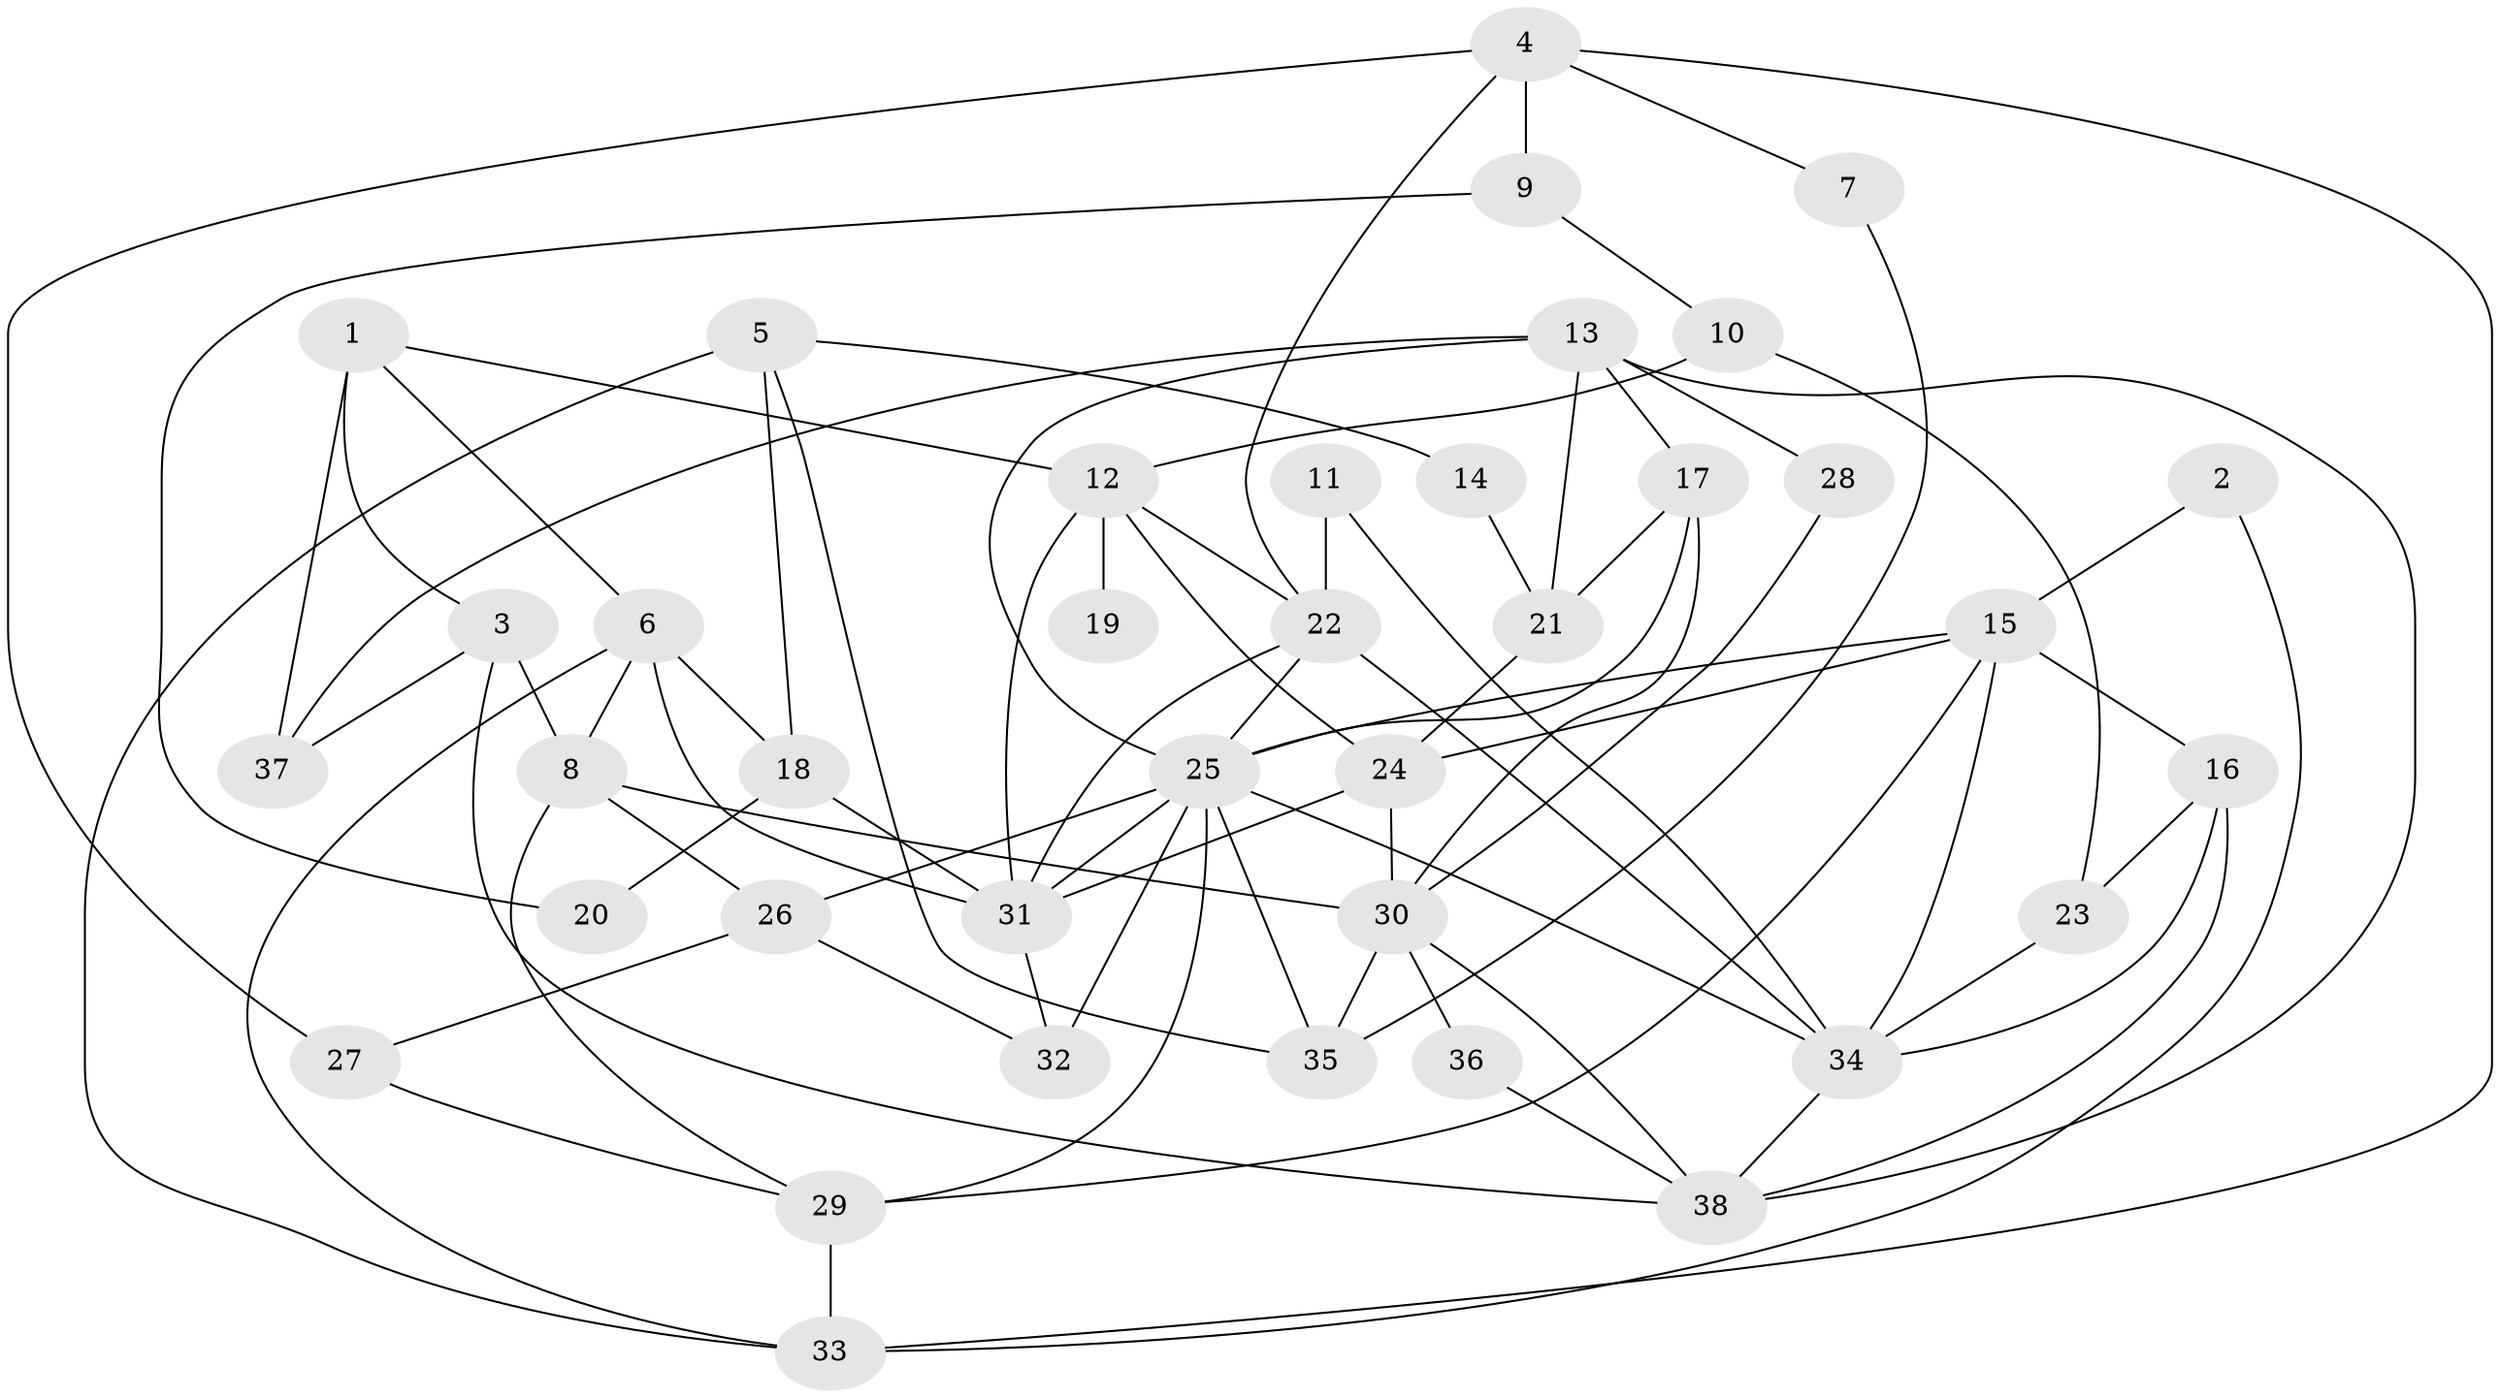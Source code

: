 // original degree distribution, {7: 0.05660377358490566, 4: 0.18867924528301888, 2: 0.20754716981132076, 5: 0.1509433962264151, 3: 0.2641509433962264, 6: 0.11320754716981132, 11: 0.018867924528301886}
// Generated by graph-tools (version 1.1) at 2025/37/03/04/25 23:37:07]
// undirected, 38 vertices, 80 edges
graph export_dot {
  node [color=gray90,style=filled];
  1;
  2;
  3;
  4;
  5;
  6;
  7;
  8;
  9;
  10;
  11;
  12;
  13;
  14;
  15;
  16;
  17;
  18;
  19;
  20;
  21;
  22;
  23;
  24;
  25;
  26;
  27;
  28;
  29;
  30;
  31;
  32;
  33;
  34;
  35;
  36;
  37;
  38;
  1 -- 3 [weight=1.0];
  1 -- 6 [weight=1.0];
  1 -- 12 [weight=1.0];
  1 -- 37 [weight=1.0];
  2 -- 15 [weight=1.0];
  2 -- 33 [weight=1.0];
  3 -- 8 [weight=1.0];
  3 -- 37 [weight=1.0];
  3 -- 38 [weight=2.0];
  4 -- 7 [weight=1.0];
  4 -- 9 [weight=1.0];
  4 -- 22 [weight=1.0];
  4 -- 27 [weight=1.0];
  4 -- 33 [weight=1.0];
  5 -- 14 [weight=1.0];
  5 -- 18 [weight=1.0];
  5 -- 33 [weight=1.0];
  5 -- 35 [weight=1.0];
  6 -- 8 [weight=1.0];
  6 -- 18 [weight=1.0];
  6 -- 31 [weight=1.0];
  6 -- 33 [weight=1.0];
  7 -- 35 [weight=1.0];
  8 -- 26 [weight=1.0];
  8 -- 29 [weight=1.0];
  8 -- 30 [weight=1.0];
  9 -- 10 [weight=1.0];
  9 -- 20 [weight=1.0];
  10 -- 12 [weight=1.0];
  10 -- 23 [weight=1.0];
  11 -- 22 [weight=1.0];
  11 -- 34 [weight=1.0];
  12 -- 19 [weight=2.0];
  12 -- 22 [weight=1.0];
  12 -- 24 [weight=1.0];
  12 -- 31 [weight=3.0];
  13 -- 17 [weight=1.0];
  13 -- 21 [weight=1.0];
  13 -- 25 [weight=1.0];
  13 -- 28 [weight=1.0];
  13 -- 37 [weight=1.0];
  13 -- 38 [weight=1.0];
  14 -- 21 [weight=1.0];
  15 -- 16 [weight=1.0];
  15 -- 24 [weight=1.0];
  15 -- 25 [weight=1.0];
  15 -- 29 [weight=1.0];
  15 -- 34 [weight=1.0];
  16 -- 23 [weight=1.0];
  16 -- 34 [weight=1.0];
  16 -- 38 [weight=1.0];
  17 -- 21 [weight=1.0];
  17 -- 25 [weight=1.0];
  17 -- 30 [weight=1.0];
  18 -- 20 [weight=1.0];
  18 -- 31 [weight=1.0];
  21 -- 24 [weight=1.0];
  22 -- 25 [weight=1.0];
  22 -- 31 [weight=1.0];
  22 -- 34 [weight=1.0];
  23 -- 34 [weight=1.0];
  24 -- 30 [weight=1.0];
  24 -- 31 [weight=1.0];
  25 -- 26 [weight=1.0];
  25 -- 29 [weight=1.0];
  25 -- 31 [weight=1.0];
  25 -- 32 [weight=2.0];
  25 -- 34 [weight=1.0];
  25 -- 35 [weight=1.0];
  26 -- 27 [weight=1.0];
  26 -- 32 [weight=1.0];
  27 -- 29 [weight=1.0];
  28 -- 30 [weight=1.0];
  29 -- 33 [weight=1.0];
  30 -- 35 [weight=3.0];
  30 -- 36 [weight=1.0];
  30 -- 38 [weight=1.0];
  31 -- 32 [weight=1.0];
  34 -- 38 [weight=2.0];
  36 -- 38 [weight=1.0];
}
